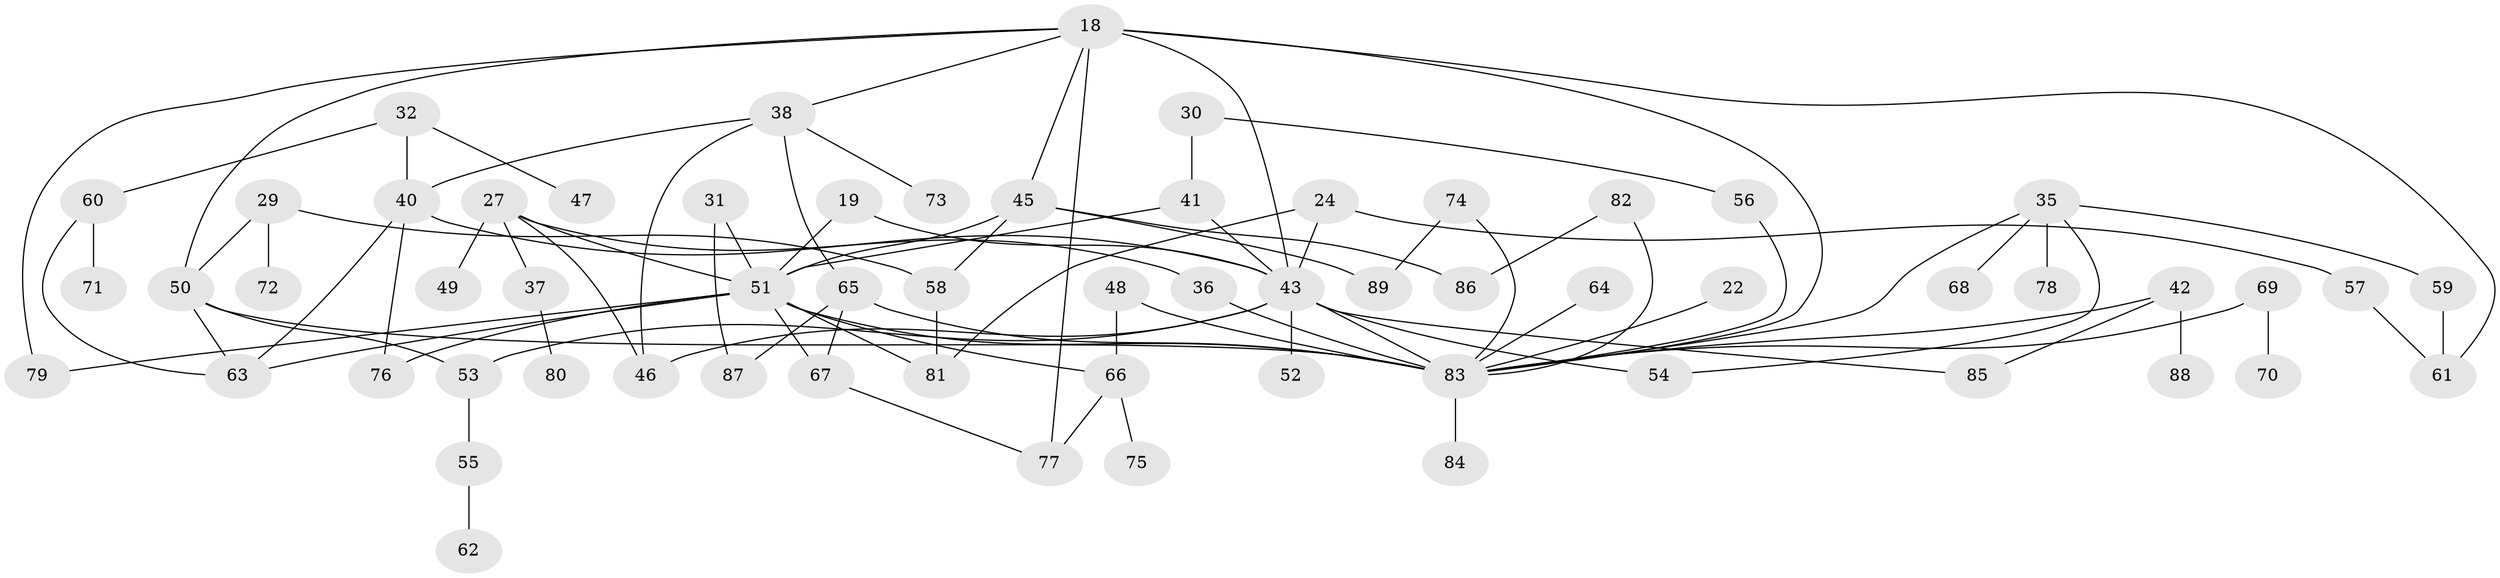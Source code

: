 // original degree distribution, {9: 0.02247191011235955, 4: 0.0898876404494382, 6: 0.06741573033707865, 5: 0.07865168539325842, 3: 0.21348314606741572, 2: 0.34831460674157305, 1: 0.1797752808988764}
// Generated by graph-tools (version 1.1) at 2025/45/03/04/25 21:45:51]
// undirected, 62 vertices, 92 edges
graph export_dot {
graph [start="1"]
  node [color=gray90,style=filled];
  18 [super="+7"];
  19;
  22;
  24;
  27 [super="+17"];
  29 [super="+12"];
  30;
  31;
  32;
  35 [super="+26"];
  36;
  37;
  38;
  40 [super="+6"];
  41 [super="+28"];
  42;
  43 [super="+4+25+2"];
  45;
  46 [super="+14"];
  47;
  48;
  49;
  50 [super="+5+20"];
  51 [super="+33+34"];
  52;
  53;
  54;
  55;
  56;
  57;
  58;
  59;
  60;
  61;
  62;
  63;
  64;
  65;
  66;
  67 [super="+44"];
  68;
  69;
  70;
  71;
  72;
  73;
  74;
  75;
  76;
  77;
  78;
  79;
  80;
  81;
  82;
  83 [super="+9+39"];
  84;
  85;
  86;
  87;
  88;
  89;
  18 -- 38;
  18 -- 79;
  18 -- 77 [weight=2];
  18 -- 61;
  18 -- 45;
  18 -- 83;
  18 -- 50;
  18 -- 43 [weight=2];
  19 -- 43;
  19 -- 51;
  22 -- 83;
  24 -- 57;
  24 -- 81;
  24 -- 43;
  27 -- 36;
  27 -- 37;
  27 -- 49;
  27 -- 46;
  27 -- 51;
  29 -- 58;
  29 -- 72;
  29 -- 50;
  30 -- 56;
  30 -- 41;
  31 -- 87;
  31 -- 51;
  32 -- 47;
  32 -- 60;
  32 -- 40;
  35 -- 68;
  35 -- 54;
  35 -- 59;
  35 -- 78;
  35 -- 83;
  36 -- 83;
  37 -- 80;
  38 -- 40;
  38 -- 46;
  38 -- 73;
  38 -- 65;
  40 -- 63;
  40 -- 76;
  40 -- 43 [weight=2];
  41 -- 43;
  41 -- 51;
  42 -- 88;
  42 -- 85;
  42 -- 83;
  43 -- 54;
  43 -- 52;
  43 -- 85;
  43 -- 53;
  43 -- 46;
  43 -- 83 [weight=2];
  45 -- 86;
  45 -- 89;
  45 -- 58;
  45 -- 51;
  48 -- 66;
  48 -- 83;
  50 -- 63;
  50 -- 53;
  50 -- 83;
  51 -- 67 [weight=3];
  51 -- 81;
  51 -- 66;
  51 -- 76;
  51 -- 83 [weight=3];
  51 -- 63;
  51 -- 79;
  53 -- 55;
  55 -- 62;
  56 -- 83;
  57 -- 61;
  58 -- 81;
  59 -- 61;
  60 -- 71;
  60 -- 63;
  64 -- 83;
  65 -- 87;
  65 -- 67;
  65 -- 83;
  66 -- 75;
  66 -- 77;
  67 -- 77;
  69 -- 70;
  69 -- 83;
  74 -- 89;
  74 -- 83;
  82 -- 86;
  82 -- 83;
  83 -- 84;
}

